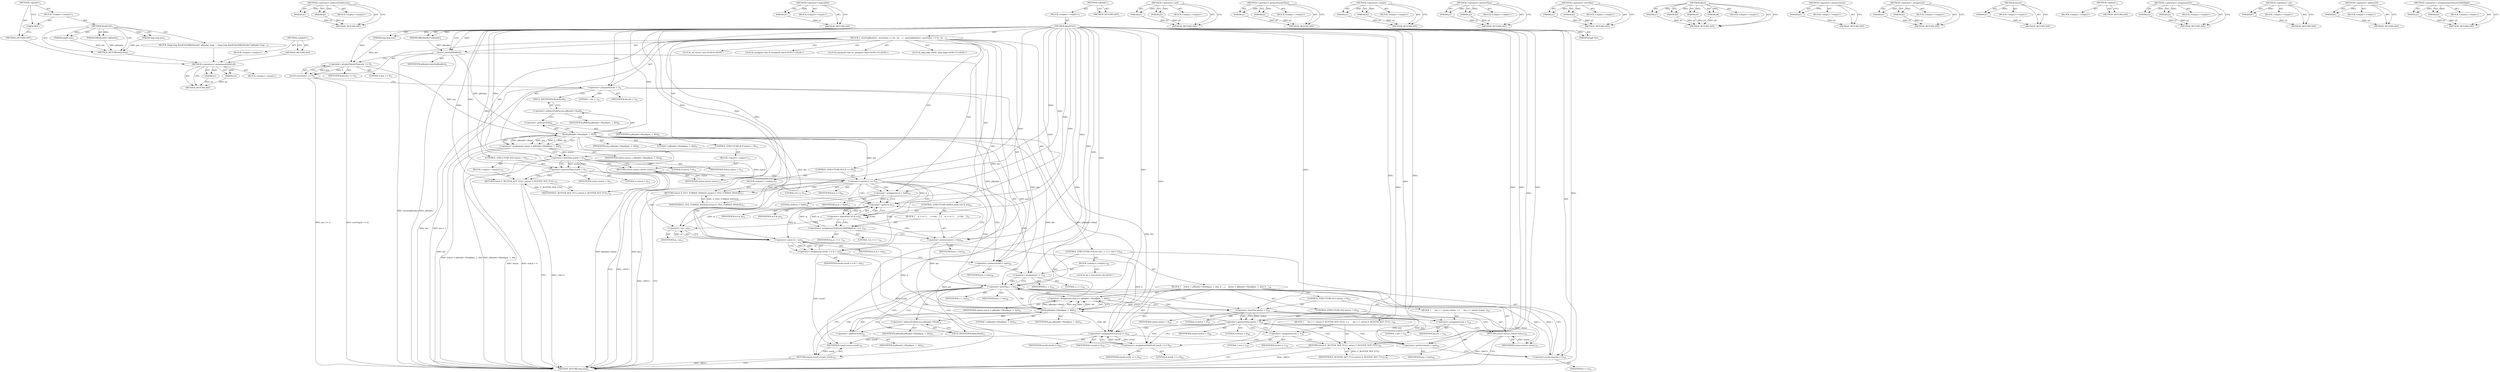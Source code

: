 digraph "&lt;global&gt;" {
vulnerable_223 [label=<(METHOD,&lt;operators&gt;.assignmentShiftLeft)>];
vulnerable_224 [label=<(PARAM,p1)>];
vulnerable_225 [label=<(PARAM,p2)>];
vulnerable_226 [label=<(BLOCK,&lt;empty&gt;,&lt;empty&gt;)>];
vulnerable_227 [label=<(METHOD_RETURN,ANY)>];
vulnerable_177 [label=<(METHOD,&lt;operator&gt;.indirectFieldAccess)>];
vulnerable_178 [label=<(PARAM,p1)>];
vulnerable_179 [label=<(PARAM,p2)>];
vulnerable_180 [label=<(BLOCK,&lt;empty&gt;,&lt;empty&gt;)>];
vulnerable_181 [label=<(METHOD_RETURN,ANY)>];
vulnerable_201 [label=<(METHOD,&lt;operator&gt;.logicalNot)>];
vulnerable_202 [label=<(PARAM,p1)>];
vulnerable_203 [label=<(BLOCK,&lt;empty&gt;,&lt;empty&gt;)>];
vulnerable_204 [label=<(METHOD_RETURN,ANY)>];
vulnerable_6 [label=<(METHOD,&lt;global&gt;)<SUB>1</SUB>>];
vulnerable_7 [label=<(BLOCK,&lt;empty&gt;,&lt;empty&gt;)<SUB>1</SUB>>];
vulnerable_8 [label=<(METHOD,ReadUInt)<SUB>1</SUB>>];
vulnerable_9 [label=<(PARAM,IMkvReader* pReader)<SUB>1</SUB>>];
vulnerable_10 [label=<(PARAM,long long pos)<SUB>1</SUB>>];
vulnerable_11 [label=<(PARAM,long&amp; len)<SUB>1</SUB>>];
vulnerable_12 [label=<(BLOCK,{
  assert(pReader);
  assert(pos &gt;= 0);
  int ...,{
  assert(pReader);
  assert(pos &gt;= 0);
  int ...)<SUB>1</SUB>>];
vulnerable_13 [label=<(assert,assert(pReader))<SUB>2</SUB>>];
vulnerable_14 [label=<(IDENTIFIER,pReader,assert(pReader))<SUB>2</SUB>>];
vulnerable_15 [label=<(assert,assert(pos &gt;= 0))<SUB>3</SUB>>];
vulnerable_16 [label=<(&lt;operator&gt;.greaterEqualsThan,pos &gt;= 0)<SUB>3</SUB>>];
vulnerable_17 [label=<(IDENTIFIER,pos,pos &gt;= 0)<SUB>3</SUB>>];
vulnerable_18 [label=<(LITERAL,0,pos &gt;= 0)<SUB>3</SUB>>];
vulnerable_19 [label="<(LOCAL,int status: int)<SUB>4</SUB>>"];
vulnerable_20 [label=<(&lt;operator&gt;.assignment,len = 1)<SUB>6</SUB>>];
vulnerable_21 [label=<(IDENTIFIER,len,len = 1)<SUB>6</SUB>>];
vulnerable_22 [label=<(LITERAL,1,len = 1)<SUB>6</SUB>>];
vulnerable_23 [label="<(LOCAL,unsigned char b: unsigned char)<SUB>7</SUB>>"];
vulnerable_24 [label=<(&lt;operator&gt;.assignment,status = pReader-&gt;Read(pos, 1, &amp;b))<SUB>8</SUB>>];
vulnerable_25 [label=<(IDENTIFIER,status,status = pReader-&gt;Read(pos, 1, &amp;b))<SUB>8</SUB>>];
vulnerable_26 [label=<(Read,pReader-&gt;Read(pos, 1, &amp;b))<SUB>8</SUB>>];
vulnerable_27 [label=<(&lt;operator&gt;.indirectFieldAccess,pReader-&gt;Read)<SUB>8</SUB>>];
vulnerable_28 [label=<(IDENTIFIER,pReader,pReader-&gt;Read(pos, 1, &amp;b))<SUB>8</SUB>>];
vulnerable_29 [label=<(FIELD_IDENTIFIER,Read,Read)<SUB>8</SUB>>];
vulnerable_30 [label=<(IDENTIFIER,pos,pReader-&gt;Read(pos, 1, &amp;b))<SUB>8</SUB>>];
vulnerable_31 [label=<(LITERAL,1,pReader-&gt;Read(pos, 1, &amp;b))<SUB>8</SUB>>];
vulnerable_32 [label=<(&lt;operator&gt;.addressOf,&amp;b)<SUB>8</SUB>>];
vulnerable_33 [label=<(IDENTIFIER,b,pReader-&gt;Read(pos, 1, &amp;b))<SUB>8</SUB>>];
vulnerable_34 [label=<(CONTROL_STRUCTURE,IF,if (status &lt; 0))<SUB>10</SUB>>];
vulnerable_35 [label=<(&lt;operator&gt;.lessThan,status &lt; 0)<SUB>10</SUB>>];
vulnerable_36 [label=<(IDENTIFIER,status,status &lt; 0)<SUB>10</SUB>>];
vulnerable_37 [label=<(LITERAL,0,status &lt; 0)<SUB>10</SUB>>];
vulnerable_38 [label=<(BLOCK,&lt;empty&gt;,&lt;empty&gt;)<SUB>11</SUB>>];
vulnerable_39 [label=<(RETURN,return status;,return status;)<SUB>11</SUB>>];
vulnerable_40 [label=<(IDENTIFIER,status,return status;)<SUB>11</SUB>>];
vulnerable_41 [label=<(CONTROL_STRUCTURE,IF,if (status &gt; 0))<SUB>13</SUB>>];
vulnerable_42 [label=<(&lt;operator&gt;.greaterThan,status &gt; 0)<SUB>13</SUB>>];
vulnerable_43 [label=<(IDENTIFIER,status,status &gt; 0)<SUB>13</SUB>>];
vulnerable_44 [label=<(LITERAL,0,status &gt; 0)<SUB>13</SUB>>];
vulnerable_45 [label=<(BLOCK,&lt;empty&gt;,&lt;empty&gt;)<SUB>14</SUB>>];
vulnerable_46 [label=<(RETURN,return E_BUFFER_NOT_FULL;,return E_BUFFER_NOT_FULL;)<SUB>14</SUB>>];
vulnerable_47 [label=<(IDENTIFIER,E_BUFFER_NOT_FULL,return E_BUFFER_NOT_FULL;)<SUB>14</SUB>>];
vulnerable_48 [label=<(CONTROL_STRUCTURE,IF,if (b == 0))<SUB>16</SUB>>];
vulnerable_49 [label=<(&lt;operator&gt;.equals,b == 0)<SUB>16</SUB>>];
vulnerable_50 [label=<(IDENTIFIER,b,b == 0)<SUB>16</SUB>>];
vulnerable_51 [label=<(LITERAL,0,b == 0)<SUB>16</SUB>>];
vulnerable_52 [label=<(BLOCK,&lt;empty&gt;,&lt;empty&gt;)<SUB>17</SUB>>];
vulnerable_53 [label=<(RETURN,return E_FILE_FORMAT_INVALID;,return E_FILE_FORMAT_INVALID;)<SUB>17</SUB>>];
vulnerable_54 [label=<(IDENTIFIER,E_FILE_FORMAT_INVALID,return E_FILE_FORMAT_INVALID;)<SUB>17</SUB>>];
vulnerable_55 [label="<(LOCAL,unsigned char m: unsigned char)<SUB>19</SUB>>"];
vulnerable_56 [label=<(&lt;operator&gt;.assignment,m = 0x80)<SUB>19</SUB>>];
vulnerable_57 [label=<(IDENTIFIER,m,m = 0x80)<SUB>19</SUB>>];
vulnerable_58 [label=<(LITERAL,0x80,m = 0x80)<SUB>19</SUB>>];
vulnerable_59 [label=<(CONTROL_STRUCTURE,WHILE,while (!(b &amp; m)))<SUB>21</SUB>>];
vulnerable_60 [label=<(&lt;operator&gt;.logicalNot,!(b &amp; m))<SUB>21</SUB>>];
vulnerable_61 [label=<(&lt;operator&gt;.and,b &amp; m)<SUB>21</SUB>>];
vulnerable_62 [label=<(IDENTIFIER,b,b &amp; m)<SUB>21</SUB>>];
vulnerable_63 [label=<(IDENTIFIER,m,b &amp; m)<SUB>21</SUB>>];
vulnerable_64 [label=<(BLOCK,{
    m &gt;&gt;= 1;

     ++len;
   },{
    m &gt;&gt;= 1;

     ++len;
   })<SUB>21</SUB>>];
vulnerable_65 [label=<(&lt;operators&gt;.assignmentArithmeticShiftRight,m &gt;&gt;= 1)<SUB>22</SUB>>];
vulnerable_66 [label=<(IDENTIFIER,m,m &gt;&gt;= 1)<SUB>22</SUB>>];
vulnerable_67 [label=<(LITERAL,1,m &gt;&gt;= 1)<SUB>22</SUB>>];
vulnerable_68 [label=<(&lt;operator&gt;.preIncrement,++len)<SUB>24</SUB>>];
vulnerable_69 [label=<(IDENTIFIER,len,++len)<SUB>24</SUB>>];
vulnerable_70 [label="<(LOCAL,long long result: long long)<SUB>27</SUB>>"];
vulnerable_71 [label=<(&lt;operator&gt;.assignment,result = b &amp; (~m))<SUB>27</SUB>>];
vulnerable_72 [label=<(IDENTIFIER,result,result = b &amp; (~m))<SUB>27</SUB>>];
vulnerable_73 [label=<(&lt;operator&gt;.and,b &amp; (~m))<SUB>27</SUB>>];
vulnerable_74 [label=<(IDENTIFIER,b,b &amp; (~m))<SUB>27</SUB>>];
vulnerable_75 [label=<(&lt;operator&gt;.not,~m)<SUB>27</SUB>>];
vulnerable_76 [label=<(IDENTIFIER,m,~m)<SUB>27</SUB>>];
vulnerable_77 [label=<(&lt;operator&gt;.preIncrement,++pos)<SUB>28</SUB>>];
vulnerable_78 [label=<(IDENTIFIER,pos,++pos)<SUB>28</SUB>>];
vulnerable_79 [label=<(CONTROL_STRUCTURE,FOR,for (int i = 1;i &lt; len;++i))<SUB>30</SUB>>];
vulnerable_80 [label=<(BLOCK,&lt;empty&gt;,&lt;empty&gt;)<SUB>30</SUB>>];
vulnerable_81 [label="<(LOCAL,int i: int)<SUB>30</SUB>>"];
vulnerable_82 [label=<(&lt;operator&gt;.assignment,i = 1)<SUB>30</SUB>>];
vulnerable_83 [label=<(IDENTIFIER,i,i = 1)<SUB>30</SUB>>];
vulnerable_84 [label=<(LITERAL,1,i = 1)<SUB>30</SUB>>];
vulnerable_85 [label=<(&lt;operator&gt;.lessThan,i &lt; len)<SUB>30</SUB>>];
vulnerable_86 [label=<(IDENTIFIER,i,i &lt; len)<SUB>30</SUB>>];
vulnerable_87 [label=<(IDENTIFIER,len,i &lt; len)<SUB>30</SUB>>];
vulnerable_88 [label=<(&lt;operator&gt;.preIncrement,++i)<SUB>30</SUB>>];
vulnerable_89 [label=<(IDENTIFIER,i,++i)<SUB>30</SUB>>];
vulnerable_90 [label=<(BLOCK,{
    status = pReader-&gt;Read(pos, 1, &amp;b);

 if ...,{
    status = pReader-&gt;Read(pos, 1, &amp;b);

 if ...)<SUB>30</SUB>>];
vulnerable_91 [label=<(&lt;operator&gt;.assignment,status = pReader-&gt;Read(pos, 1, &amp;b))<SUB>31</SUB>>];
vulnerable_92 [label=<(IDENTIFIER,status,status = pReader-&gt;Read(pos, 1, &amp;b))<SUB>31</SUB>>];
vulnerable_93 [label=<(Read,pReader-&gt;Read(pos, 1, &amp;b))<SUB>31</SUB>>];
vulnerable_94 [label=<(&lt;operator&gt;.indirectFieldAccess,pReader-&gt;Read)<SUB>31</SUB>>];
vulnerable_95 [label=<(IDENTIFIER,pReader,pReader-&gt;Read(pos, 1, &amp;b))<SUB>31</SUB>>];
vulnerable_96 [label=<(FIELD_IDENTIFIER,Read,Read)<SUB>31</SUB>>];
vulnerable_97 [label=<(IDENTIFIER,pos,pReader-&gt;Read(pos, 1, &amp;b))<SUB>31</SUB>>];
vulnerable_98 [label=<(LITERAL,1,pReader-&gt;Read(pos, 1, &amp;b))<SUB>31</SUB>>];
vulnerable_99 [label=<(&lt;operator&gt;.addressOf,&amp;b)<SUB>31</SUB>>];
vulnerable_100 [label=<(IDENTIFIER,b,pReader-&gt;Read(pos, 1, &amp;b))<SUB>31</SUB>>];
vulnerable_101 [label=<(CONTROL_STRUCTURE,IF,if (status &lt; 0))<SUB>33</SUB>>];
vulnerable_102 [label=<(&lt;operator&gt;.lessThan,status &lt; 0)<SUB>33</SUB>>];
vulnerable_103 [label=<(IDENTIFIER,status,status &lt; 0)<SUB>33</SUB>>];
vulnerable_104 [label=<(LITERAL,0,status &lt; 0)<SUB>33</SUB>>];
vulnerable_105 [label=<(BLOCK,{
      len = 1;
 return status;
 },{
      len = 1;
 return status;
 })<SUB>33</SUB>>];
vulnerable_106 [label=<(&lt;operator&gt;.assignment,len = 1)<SUB>34</SUB>>];
vulnerable_107 [label=<(IDENTIFIER,len,len = 1)<SUB>34</SUB>>];
vulnerable_108 [label=<(LITERAL,1,len = 1)<SUB>34</SUB>>];
vulnerable_109 [label=<(RETURN,return status;,return status;)<SUB>35</SUB>>];
vulnerable_110 [label=<(IDENTIFIER,status,return status;)<SUB>35</SUB>>];
vulnerable_111 [label=<(CONTROL_STRUCTURE,IF,if (status &gt; 0))<SUB>38</SUB>>];
vulnerable_112 [label=<(&lt;operator&gt;.greaterThan,status &gt; 0)<SUB>38</SUB>>];
vulnerable_113 [label=<(IDENTIFIER,status,status &gt; 0)<SUB>38</SUB>>];
vulnerable_114 [label=<(LITERAL,0,status &gt; 0)<SUB>38</SUB>>];
vulnerable_115 [label=<(BLOCK,{
      len = 1;
 return E_BUFFER_NOT_FULL;
 },{
      len = 1;
 return E_BUFFER_NOT_FULL;
 })<SUB>38</SUB>>];
vulnerable_116 [label=<(&lt;operator&gt;.assignment,len = 1)<SUB>39</SUB>>];
vulnerable_117 [label=<(IDENTIFIER,len,len = 1)<SUB>39</SUB>>];
vulnerable_118 [label=<(LITERAL,1,len = 1)<SUB>39</SUB>>];
vulnerable_119 [label=<(RETURN,return E_BUFFER_NOT_FULL;,return E_BUFFER_NOT_FULL;)<SUB>40</SUB>>];
vulnerable_120 [label=<(IDENTIFIER,E_BUFFER_NOT_FULL,return E_BUFFER_NOT_FULL;)<SUB>40</SUB>>];
vulnerable_121 [label=<(&lt;operators&gt;.assignmentShiftLeft,result &lt;&lt;= 8)<SUB>43</SUB>>];
vulnerable_122 [label=<(IDENTIFIER,result,result &lt;&lt;= 8)<SUB>43</SUB>>];
vulnerable_123 [label=<(LITERAL,8,result &lt;&lt;= 8)<SUB>43</SUB>>];
vulnerable_124 [label=<(&lt;operators&gt;.assignmentOr,result |= b)<SUB>44</SUB>>];
vulnerable_125 [label=<(IDENTIFIER,result,result |= b)<SUB>44</SUB>>];
vulnerable_126 [label=<(IDENTIFIER,b,result |= b)<SUB>44</SUB>>];
vulnerable_127 [label=<(&lt;operator&gt;.preIncrement,++pos)<SUB>46</SUB>>];
vulnerable_128 [label=<(IDENTIFIER,pos,++pos)<SUB>46</SUB>>];
vulnerable_129 [label=<(RETURN,return result;,return result;)<SUB>50</SUB>>];
vulnerable_130 [label=<(IDENTIFIER,result,return result;)<SUB>50</SUB>>];
vulnerable_131 [label=<(METHOD_RETURN,long long)<SUB>1</SUB>>];
vulnerable_133 [label=<(METHOD_RETURN,ANY)<SUB>1</SUB>>];
vulnerable_205 [label=<(METHOD,&lt;operator&gt;.and)>];
vulnerable_206 [label=<(PARAM,p1)>];
vulnerable_207 [label=<(PARAM,p2)>];
vulnerable_208 [label=<(BLOCK,&lt;empty&gt;,&lt;empty&gt;)>];
vulnerable_209 [label=<(METHOD_RETURN,ANY)>];
vulnerable_160 [label=<(METHOD,&lt;operator&gt;.greaterEqualsThan)>];
vulnerable_161 [label=<(PARAM,p1)>];
vulnerable_162 [label=<(PARAM,p2)>];
vulnerable_163 [label=<(BLOCK,&lt;empty&gt;,&lt;empty&gt;)>];
vulnerable_164 [label=<(METHOD_RETURN,ANY)>];
vulnerable_196 [label=<(METHOD,&lt;operator&gt;.equals)>];
vulnerable_197 [label=<(PARAM,p1)>];
vulnerable_198 [label=<(PARAM,p2)>];
vulnerable_199 [label=<(BLOCK,&lt;empty&gt;,&lt;empty&gt;)>];
vulnerable_200 [label=<(METHOD_RETURN,ANY)>];
vulnerable_191 [label=<(METHOD,&lt;operator&gt;.greaterThan)>];
vulnerable_192 [label=<(PARAM,p1)>];
vulnerable_193 [label=<(PARAM,p2)>];
vulnerable_194 [label=<(BLOCK,&lt;empty&gt;,&lt;empty&gt;)>];
vulnerable_195 [label=<(METHOD_RETURN,ANY)>];
vulnerable_186 [label=<(METHOD,&lt;operator&gt;.lessThan)>];
vulnerable_187 [label=<(PARAM,p1)>];
vulnerable_188 [label=<(PARAM,p2)>];
vulnerable_189 [label=<(BLOCK,&lt;empty&gt;,&lt;empty&gt;)>];
vulnerable_190 [label=<(METHOD_RETURN,ANY)>];
vulnerable_170 [label=<(METHOD,Read)>];
vulnerable_171 [label=<(PARAM,p1)>];
vulnerable_172 [label=<(PARAM,p2)>];
vulnerable_173 [label=<(PARAM,p3)>];
vulnerable_174 [label=<(PARAM,p4)>];
vulnerable_175 [label=<(BLOCK,&lt;empty&gt;,&lt;empty&gt;)>];
vulnerable_176 [label=<(METHOD_RETURN,ANY)>];
vulnerable_215 [label=<(METHOD,&lt;operator&gt;.preIncrement)>];
vulnerable_216 [label=<(PARAM,p1)>];
vulnerable_217 [label=<(BLOCK,&lt;empty&gt;,&lt;empty&gt;)>];
vulnerable_218 [label=<(METHOD_RETURN,ANY)>];
vulnerable_165 [label=<(METHOD,&lt;operator&gt;.assignment)>];
vulnerable_166 [label=<(PARAM,p1)>];
vulnerable_167 [label=<(PARAM,p2)>];
vulnerable_168 [label=<(BLOCK,&lt;empty&gt;,&lt;empty&gt;)>];
vulnerable_169 [label=<(METHOD_RETURN,ANY)>];
vulnerable_156 [label=<(METHOD,assert)>];
vulnerable_157 [label=<(PARAM,p1)>];
vulnerable_158 [label=<(BLOCK,&lt;empty&gt;,&lt;empty&gt;)>];
vulnerable_159 [label=<(METHOD_RETURN,ANY)>];
vulnerable_150 [label=<(METHOD,&lt;global&gt;)<SUB>1</SUB>>];
vulnerable_151 [label=<(BLOCK,&lt;empty&gt;,&lt;empty&gt;)>];
vulnerable_152 [label=<(METHOD_RETURN,ANY)>];
vulnerable_228 [label=<(METHOD,&lt;operators&gt;.assignmentOr)>];
vulnerable_229 [label=<(PARAM,p1)>];
vulnerable_230 [label=<(PARAM,p2)>];
vulnerable_231 [label=<(BLOCK,&lt;empty&gt;,&lt;empty&gt;)>];
vulnerable_232 [label=<(METHOD_RETURN,ANY)>];
vulnerable_219 [label=<(METHOD,&lt;operator&gt;.not)>];
vulnerable_220 [label=<(PARAM,p1)>];
vulnerable_221 [label=<(BLOCK,&lt;empty&gt;,&lt;empty&gt;)>];
vulnerable_222 [label=<(METHOD_RETURN,ANY)>];
vulnerable_182 [label=<(METHOD,&lt;operator&gt;.addressOf)>];
vulnerable_183 [label=<(PARAM,p1)>];
vulnerable_184 [label=<(BLOCK,&lt;empty&gt;,&lt;empty&gt;)>];
vulnerable_185 [label=<(METHOD_RETURN,ANY)>];
vulnerable_210 [label=<(METHOD,&lt;operators&gt;.assignmentArithmeticShiftRight)>];
vulnerable_211 [label=<(PARAM,p1)>];
vulnerable_212 [label=<(PARAM,p2)>];
vulnerable_213 [label=<(BLOCK,&lt;empty&gt;,&lt;empty&gt;)>];
vulnerable_214 [label=<(METHOD_RETURN,ANY)>];
fixed_6 [label=<(METHOD,&lt;global&gt;)<SUB>1</SUB>>];
fixed_7 [label=<(BLOCK,&lt;empty&gt;,&lt;empty&gt;)<SUB>1</SUB>>];
fixed_8 [label=<(METHOD,ReadUInt)<SUB>1</SUB>>];
fixed_9 [label=<(PARAM,IMkvReader* pReader)<SUB>1</SUB>>];
fixed_10 [label=<(PARAM,long long pos)<SUB>1</SUB>>];
fixed_11 [label=<(PARAM,long&amp; len)<SUB>1</SUB>>];
fixed_12 [label=<(BLOCK,{
long long ReadUInt(IMkvReader* pReader, long ...,{
long long ReadUInt(IMkvReader* pReader, long ...)<SUB>1</SUB>>];
fixed_13 [label=<(METHOD_RETURN,long long)<SUB>1</SUB>>];
fixed_15 [label=<(UNKNOWN,,)>];
fixed_16 [label=<(METHOD_RETURN,ANY)<SUB>1</SUB>>];
fixed_29 [label=<(METHOD,&lt;global&gt;)<SUB>1</SUB>>];
fixed_30 [label=<(BLOCK,&lt;empty&gt;,&lt;empty&gt;)>];
fixed_31 [label=<(METHOD_RETURN,ANY)>];
vulnerable_223 -> vulnerable_224  [key=0, label="AST: "];
vulnerable_223 -> vulnerable_224  [key=1, label="DDG: "];
vulnerable_223 -> vulnerable_226  [key=0, label="AST: "];
vulnerable_223 -> vulnerable_225  [key=0, label="AST: "];
vulnerable_223 -> vulnerable_225  [key=1, label="DDG: "];
vulnerable_223 -> vulnerable_227  [key=0, label="AST: "];
vulnerable_223 -> vulnerable_227  [key=1, label="CFG: "];
vulnerable_224 -> vulnerable_227  [key=0, label="DDG: p1"];
vulnerable_225 -> vulnerable_227  [key=0, label="DDG: p2"];
vulnerable_177 -> vulnerable_178  [key=0, label="AST: "];
vulnerable_177 -> vulnerable_178  [key=1, label="DDG: "];
vulnerable_177 -> vulnerable_180  [key=0, label="AST: "];
vulnerable_177 -> vulnerable_179  [key=0, label="AST: "];
vulnerable_177 -> vulnerable_179  [key=1, label="DDG: "];
vulnerable_177 -> vulnerable_181  [key=0, label="AST: "];
vulnerable_177 -> vulnerable_181  [key=1, label="CFG: "];
vulnerable_178 -> vulnerable_181  [key=0, label="DDG: p1"];
vulnerable_179 -> vulnerable_181  [key=0, label="DDG: p2"];
vulnerable_201 -> vulnerable_202  [key=0, label="AST: "];
vulnerable_201 -> vulnerable_202  [key=1, label="DDG: "];
vulnerable_201 -> vulnerable_203  [key=0, label="AST: "];
vulnerable_201 -> vulnerable_204  [key=0, label="AST: "];
vulnerable_201 -> vulnerable_204  [key=1, label="CFG: "];
vulnerable_202 -> vulnerable_204  [key=0, label="DDG: p1"];
vulnerable_6 -> vulnerable_7  [key=0, label="AST: "];
vulnerable_6 -> vulnerable_133  [key=0, label="AST: "];
vulnerable_6 -> vulnerable_133  [key=1, label="CFG: "];
vulnerable_7 -> vulnerable_8  [key=0, label="AST: "];
vulnerable_8 -> vulnerable_9  [key=0, label="AST: "];
vulnerable_8 -> vulnerable_9  [key=1, label="DDG: "];
vulnerable_8 -> vulnerable_10  [key=0, label="AST: "];
vulnerable_8 -> vulnerable_10  [key=1, label="DDG: "];
vulnerable_8 -> vulnerable_11  [key=0, label="AST: "];
vulnerable_8 -> vulnerable_11  [key=1, label="DDG: "];
vulnerable_8 -> vulnerable_12  [key=0, label="AST: "];
vulnerable_8 -> vulnerable_131  [key=0, label="AST: "];
vulnerable_8 -> vulnerable_13  [key=0, label="CFG: "];
vulnerable_8 -> vulnerable_13  [key=1, label="DDG: "];
vulnerable_8 -> vulnerable_20  [key=0, label="DDG: "];
vulnerable_8 -> vulnerable_56  [key=0, label="DDG: "];
vulnerable_8 -> vulnerable_77  [key=0, label="DDG: "];
vulnerable_8 -> vulnerable_130  [key=0, label="DDG: "];
vulnerable_8 -> vulnerable_16  [key=0, label="DDG: "];
vulnerable_8 -> vulnerable_26  [key=0, label="DDG: "];
vulnerable_8 -> vulnerable_35  [key=0, label="DDG: "];
vulnerable_8 -> vulnerable_42  [key=0, label="DDG: "];
vulnerable_8 -> vulnerable_46  [key=0, label="DDG: "];
vulnerable_8 -> vulnerable_49  [key=0, label="DDG: "];
vulnerable_8 -> vulnerable_53  [key=0, label="DDG: "];
vulnerable_8 -> vulnerable_65  [key=0, label="DDG: "];
vulnerable_8 -> vulnerable_73  [key=0, label="DDG: "];
vulnerable_8 -> vulnerable_82  [key=0, label="DDG: "];
vulnerable_8 -> vulnerable_85  [key=0, label="DDG: "];
vulnerable_8 -> vulnerable_88  [key=0, label="DDG: "];
vulnerable_8 -> vulnerable_121  [key=0, label="DDG: "];
vulnerable_8 -> vulnerable_124  [key=0, label="DDG: "];
vulnerable_8 -> vulnerable_40  [key=0, label="DDG: "];
vulnerable_8 -> vulnerable_47  [key=0, label="DDG: "];
vulnerable_8 -> vulnerable_54  [key=0, label="DDG: "];
vulnerable_8 -> vulnerable_61  [key=0, label="DDG: "];
vulnerable_8 -> vulnerable_68  [key=0, label="DDG: "];
vulnerable_8 -> vulnerable_75  [key=0, label="DDG: "];
vulnerable_8 -> vulnerable_127  [key=0, label="DDG: "];
vulnerable_8 -> vulnerable_93  [key=0, label="DDG: "];
vulnerable_8 -> vulnerable_102  [key=0, label="DDG: "];
vulnerable_8 -> vulnerable_106  [key=0, label="DDG: "];
vulnerable_8 -> vulnerable_112  [key=0, label="DDG: "];
vulnerable_8 -> vulnerable_116  [key=0, label="DDG: "];
vulnerable_8 -> vulnerable_119  [key=0, label="DDG: "];
vulnerable_8 -> vulnerable_110  [key=0, label="DDG: "];
vulnerable_8 -> vulnerable_120  [key=0, label="DDG: "];
vulnerable_9 -> vulnerable_13  [key=0, label="DDG: pReader"];
vulnerable_10 -> vulnerable_16  [key=0, label="DDG: pos"];
vulnerable_12 -> vulnerable_13  [key=0, label="AST: "];
vulnerable_12 -> vulnerable_15  [key=0, label="AST: "];
vulnerable_12 -> vulnerable_19  [key=0, label="AST: "];
vulnerable_12 -> vulnerable_20  [key=0, label="AST: "];
vulnerable_12 -> vulnerable_23  [key=0, label="AST: "];
vulnerable_12 -> vulnerable_24  [key=0, label="AST: "];
vulnerable_12 -> vulnerable_34  [key=0, label="AST: "];
vulnerable_12 -> vulnerable_41  [key=0, label="AST: "];
vulnerable_12 -> vulnerable_48  [key=0, label="AST: "];
vulnerable_12 -> vulnerable_55  [key=0, label="AST: "];
vulnerable_12 -> vulnerable_56  [key=0, label="AST: "];
vulnerable_12 -> vulnerable_59  [key=0, label="AST: "];
vulnerable_12 -> vulnerable_70  [key=0, label="AST: "];
vulnerable_12 -> vulnerable_71  [key=0, label="AST: "];
vulnerable_12 -> vulnerable_77  [key=0, label="AST: "];
vulnerable_12 -> vulnerable_79  [key=0, label="AST: "];
vulnerable_12 -> vulnerable_129  [key=0, label="AST: "];
vulnerable_13 -> vulnerable_14  [key=0, label="AST: "];
vulnerable_13 -> vulnerable_16  [key=0, label="CFG: "];
vulnerable_13 -> vulnerable_131  [key=0, label="DDG: pReader"];
vulnerable_13 -> vulnerable_131  [key=1, label="DDG: assert(pReader)"];
vulnerable_13 -> vulnerable_26  [key=0, label="DDG: pReader"];
vulnerable_13 -> vulnerable_93  [key=0, label="DDG: pReader"];
vulnerable_15 -> vulnerable_16  [key=0, label="AST: "];
vulnerable_15 -> vulnerable_20  [key=0, label="CFG: "];
vulnerable_15 -> vulnerable_131  [key=0, label="DDG: pos &gt;= 0"];
vulnerable_15 -> vulnerable_131  [key=1, label="DDG: assert(pos &gt;= 0)"];
vulnerable_16 -> vulnerable_17  [key=0, label="AST: "];
vulnerable_16 -> vulnerable_18  [key=0, label="AST: "];
vulnerable_16 -> vulnerable_15  [key=0, label="CFG: "];
vulnerable_16 -> vulnerable_15  [key=1, label="DDG: pos"];
vulnerable_16 -> vulnerable_15  [key=2, label="DDG: 0"];
vulnerable_16 -> vulnerable_26  [key=0, label="DDG: pos"];
vulnerable_20 -> vulnerable_21  [key=0, label="AST: "];
vulnerable_20 -> vulnerable_22  [key=0, label="AST: "];
vulnerable_20 -> vulnerable_29  [key=0, label="CFG: "];
vulnerable_20 -> vulnerable_131  [key=0, label="DDG: len"];
vulnerable_20 -> vulnerable_131  [key=1, label="DDG: len = 1"];
vulnerable_20 -> vulnerable_85  [key=0, label="DDG: len"];
vulnerable_20 -> vulnerable_68  [key=0, label="DDG: len"];
vulnerable_24 -> vulnerable_25  [key=0, label="AST: "];
vulnerable_24 -> vulnerable_26  [key=0, label="AST: "];
vulnerable_24 -> vulnerable_35  [key=0, label="CFG: "];
vulnerable_24 -> vulnerable_35  [key=1, label="DDG: status"];
vulnerable_24 -> vulnerable_131  [key=0, label="DDG: pReader-&gt;Read(pos, 1, &amp;b)"];
vulnerable_24 -> vulnerable_131  [key=1, label="DDG: status = pReader-&gt;Read(pos, 1, &amp;b)"];
vulnerable_26 -> vulnerable_27  [key=0, label="AST: "];
vulnerable_26 -> vulnerable_30  [key=0, label="AST: "];
vulnerable_26 -> vulnerable_31  [key=0, label="AST: "];
vulnerable_26 -> vulnerable_32  [key=0, label="AST: "];
vulnerable_26 -> vulnerable_24  [key=0, label="CFG: "];
vulnerable_26 -> vulnerable_24  [key=1, label="DDG: pReader-&gt;Read"];
vulnerable_26 -> vulnerable_24  [key=2, label="DDG: pos"];
vulnerable_26 -> vulnerable_24  [key=3, label="DDG: 1"];
vulnerable_26 -> vulnerable_24  [key=4, label="DDG: &amp;b"];
vulnerable_26 -> vulnerable_131  [key=0, label="DDG: pReader-&gt;Read"];
vulnerable_26 -> vulnerable_131  [key=1, label="DDG: pos"];
vulnerable_26 -> vulnerable_131  [key=2, label="DDG: &amp;b"];
vulnerable_26 -> vulnerable_77  [key=0, label="DDG: pos"];
vulnerable_26 -> vulnerable_49  [key=0, label="DDG: &amp;b"];
vulnerable_26 -> vulnerable_73  [key=0, label="DDG: &amp;b"];
vulnerable_26 -> vulnerable_124  [key=0, label="DDG: &amp;b"];
vulnerable_26 -> vulnerable_61  [key=0, label="DDG: &amp;b"];
vulnerable_26 -> vulnerable_93  [key=0, label="DDG: pReader-&gt;Read"];
vulnerable_26 -> vulnerable_93  [key=1, label="DDG: &amp;b"];
vulnerable_27 -> vulnerable_28  [key=0, label="AST: "];
vulnerable_27 -> vulnerable_29  [key=0, label="AST: "];
vulnerable_27 -> vulnerable_32  [key=0, label="CFG: "];
vulnerable_29 -> vulnerable_27  [key=0, label="CFG: "];
vulnerable_32 -> vulnerable_33  [key=0, label="AST: "];
vulnerable_32 -> vulnerable_26  [key=0, label="CFG: "];
vulnerable_34 -> vulnerable_35  [key=0, label="AST: "];
vulnerable_34 -> vulnerable_38  [key=0, label="AST: "];
vulnerable_35 -> vulnerable_36  [key=0, label="AST: "];
vulnerable_35 -> vulnerable_37  [key=0, label="AST: "];
vulnerable_35 -> vulnerable_39  [key=0, label="CFG: "];
vulnerable_35 -> vulnerable_39  [key=1, label="CDG: "];
vulnerable_35 -> vulnerable_42  [key=0, label="CFG: "];
vulnerable_35 -> vulnerable_42  [key=1, label="DDG: status"];
vulnerable_35 -> vulnerable_42  [key=2, label="CDG: "];
vulnerable_35 -> vulnerable_131  [key=0, label="DDG: status"];
vulnerable_35 -> vulnerable_131  [key=1, label="DDG: status &lt; 0"];
vulnerable_35 -> vulnerable_40  [key=0, label="DDG: status"];
vulnerable_38 -> vulnerable_39  [key=0, label="AST: "];
vulnerable_39 -> vulnerable_40  [key=0, label="AST: "];
vulnerable_39 -> vulnerable_131  [key=0, label="CFG: "];
vulnerable_39 -> vulnerable_131  [key=1, label="DDG: &lt;RET&gt;"];
vulnerable_40 -> vulnerable_39  [key=0, label="DDG: status"];
vulnerable_41 -> vulnerable_42  [key=0, label="AST: "];
vulnerable_41 -> vulnerable_45  [key=0, label="AST: "];
vulnerable_42 -> vulnerable_43  [key=0, label="AST: "];
vulnerable_42 -> vulnerable_44  [key=0, label="AST: "];
vulnerable_42 -> vulnerable_46  [key=0, label="CFG: "];
vulnerable_42 -> vulnerable_46  [key=1, label="CDG: "];
vulnerable_42 -> vulnerable_49  [key=0, label="CFG: "];
vulnerable_42 -> vulnerable_49  [key=1, label="CDG: "];
vulnerable_45 -> vulnerable_46  [key=0, label="AST: "];
vulnerable_46 -> vulnerable_47  [key=0, label="AST: "];
vulnerable_46 -> vulnerable_131  [key=0, label="CFG: "];
vulnerable_46 -> vulnerable_131  [key=1, label="DDG: &lt;RET&gt;"];
vulnerable_47 -> vulnerable_46  [key=0, label="DDG: E_BUFFER_NOT_FULL"];
vulnerable_48 -> vulnerable_49  [key=0, label="AST: "];
vulnerable_48 -> vulnerable_52  [key=0, label="AST: "];
vulnerable_49 -> vulnerable_50  [key=0, label="AST: "];
vulnerable_49 -> vulnerable_51  [key=0, label="AST: "];
vulnerable_49 -> vulnerable_53  [key=0, label="CFG: "];
vulnerable_49 -> vulnerable_53  [key=1, label="CDG: "];
vulnerable_49 -> vulnerable_56  [key=0, label="CFG: "];
vulnerable_49 -> vulnerable_56  [key=1, label="CDG: "];
vulnerable_49 -> vulnerable_61  [key=0, label="DDG: b"];
vulnerable_49 -> vulnerable_61  [key=1, label="CDG: "];
vulnerable_49 -> vulnerable_60  [key=0, label="CDG: "];
vulnerable_49 -> vulnerable_73  [key=0, label="CDG: "];
vulnerable_49 -> vulnerable_77  [key=0, label="CDG: "];
vulnerable_49 -> vulnerable_75  [key=0, label="CDG: "];
vulnerable_49 -> vulnerable_85  [key=0, label="CDG: "];
vulnerable_49 -> vulnerable_82  [key=0, label="CDG: "];
vulnerable_49 -> vulnerable_71  [key=0, label="CDG: "];
vulnerable_52 -> vulnerable_53  [key=0, label="AST: "];
vulnerable_53 -> vulnerable_54  [key=0, label="AST: "];
vulnerable_53 -> vulnerable_131  [key=0, label="CFG: "];
vulnerable_53 -> vulnerable_131  [key=1, label="DDG: &lt;RET&gt;"];
vulnerable_54 -> vulnerable_53  [key=0, label="DDG: E_FILE_FORMAT_INVALID"];
vulnerable_56 -> vulnerable_57  [key=0, label="AST: "];
vulnerable_56 -> vulnerable_58  [key=0, label="AST: "];
vulnerable_56 -> vulnerable_61  [key=0, label="CFG: "];
vulnerable_56 -> vulnerable_61  [key=1, label="DDG: m"];
vulnerable_59 -> vulnerable_60  [key=0, label="AST: "];
vulnerable_59 -> vulnerable_64  [key=0, label="AST: "];
vulnerable_60 -> vulnerable_61  [key=0, label="AST: "];
vulnerable_60 -> vulnerable_61  [key=1, label="CDG: "];
vulnerable_60 -> vulnerable_65  [key=0, label="CFG: "];
vulnerable_60 -> vulnerable_65  [key=1, label="CDG: "];
vulnerable_60 -> vulnerable_75  [key=0, label="CFG: "];
vulnerable_60 -> vulnerable_68  [key=0, label="CDG: "];
vulnerable_60 -> vulnerable_60  [key=0, label="CDG: "];
vulnerable_61 -> vulnerable_62  [key=0, label="AST: "];
vulnerable_61 -> vulnerable_63  [key=0, label="AST: "];
vulnerable_61 -> vulnerable_60  [key=0, label="CFG: "];
vulnerable_61 -> vulnerable_60  [key=1, label="DDG: b"];
vulnerable_61 -> vulnerable_60  [key=2, label="DDG: m"];
vulnerable_61 -> vulnerable_73  [key=0, label="DDG: b"];
vulnerable_61 -> vulnerable_65  [key=0, label="DDG: m"];
vulnerable_61 -> vulnerable_75  [key=0, label="DDG: m"];
vulnerable_64 -> vulnerable_65  [key=0, label="AST: "];
vulnerable_64 -> vulnerable_68  [key=0, label="AST: "];
vulnerable_65 -> vulnerable_66  [key=0, label="AST: "];
vulnerable_65 -> vulnerable_67  [key=0, label="AST: "];
vulnerable_65 -> vulnerable_68  [key=0, label="CFG: "];
vulnerable_65 -> vulnerable_61  [key=0, label="DDG: m"];
vulnerable_68 -> vulnerable_69  [key=0, label="AST: "];
vulnerable_68 -> vulnerable_61  [key=0, label="CFG: "];
vulnerable_68 -> vulnerable_85  [key=0, label="DDG: len"];
vulnerable_71 -> vulnerable_72  [key=0, label="AST: "];
vulnerable_71 -> vulnerable_73  [key=0, label="AST: "];
vulnerable_71 -> vulnerable_77  [key=0, label="CFG: "];
vulnerable_71 -> vulnerable_130  [key=0, label="DDG: result"];
vulnerable_71 -> vulnerable_121  [key=0, label="DDG: result"];
vulnerable_73 -> vulnerable_74  [key=0, label="AST: "];
vulnerable_73 -> vulnerable_75  [key=0, label="AST: "];
vulnerable_73 -> vulnerable_71  [key=0, label="CFG: "];
vulnerable_73 -> vulnerable_71  [key=1, label="DDG: b"];
vulnerable_73 -> vulnerable_71  [key=2, label="DDG: ~m"];
vulnerable_73 -> vulnerable_124  [key=0, label="DDG: b"];
vulnerable_73 -> vulnerable_93  [key=0, label="DDG: b"];
vulnerable_75 -> vulnerable_76  [key=0, label="AST: "];
vulnerable_75 -> vulnerable_73  [key=0, label="CFG: "];
vulnerable_75 -> vulnerable_73  [key=1, label="DDG: m"];
vulnerable_77 -> vulnerable_78  [key=0, label="AST: "];
vulnerable_77 -> vulnerable_82  [key=0, label="CFG: "];
vulnerable_77 -> vulnerable_93  [key=0, label="DDG: pos"];
vulnerable_79 -> vulnerable_80  [key=0, label="AST: "];
vulnerable_79 -> vulnerable_85  [key=0, label="AST: "];
vulnerable_79 -> vulnerable_88  [key=0, label="AST: "];
vulnerable_79 -> vulnerable_90  [key=0, label="AST: "];
vulnerable_80 -> vulnerable_81  [key=0, label="AST: "];
vulnerable_80 -> vulnerable_82  [key=0, label="AST: "];
vulnerable_82 -> vulnerable_83  [key=0, label="AST: "];
vulnerable_82 -> vulnerable_84  [key=0, label="AST: "];
vulnerable_82 -> vulnerable_85  [key=0, label="CFG: "];
vulnerable_82 -> vulnerable_85  [key=1, label="DDG: i"];
vulnerable_85 -> vulnerable_86  [key=0, label="AST: "];
vulnerable_85 -> vulnerable_87  [key=0, label="AST: "];
vulnerable_85 -> vulnerable_96  [key=0, label="CFG: "];
vulnerable_85 -> vulnerable_96  [key=1, label="CDG: "];
vulnerable_85 -> vulnerable_129  [key=0, label="CFG: "];
vulnerable_85 -> vulnerable_129  [key=1, label="CDG: "];
vulnerable_85 -> vulnerable_88  [key=0, label="DDG: i"];
vulnerable_85 -> vulnerable_94  [key=0, label="CDG: "];
vulnerable_85 -> vulnerable_99  [key=0, label="CDG: "];
vulnerable_85 -> vulnerable_102  [key=0, label="CDG: "];
vulnerable_85 -> vulnerable_91  [key=0, label="CDG: "];
vulnerable_85 -> vulnerable_93  [key=0, label="CDG: "];
vulnerable_88 -> vulnerable_89  [key=0, label="AST: "];
vulnerable_88 -> vulnerable_85  [key=0, label="CFG: "];
vulnerable_88 -> vulnerable_85  [key=1, label="DDG: i"];
vulnerable_90 -> vulnerable_91  [key=0, label="AST: "];
vulnerable_90 -> vulnerable_101  [key=0, label="AST: "];
vulnerable_90 -> vulnerable_111  [key=0, label="AST: "];
vulnerable_90 -> vulnerable_121  [key=0, label="AST: "];
vulnerable_90 -> vulnerable_124  [key=0, label="AST: "];
vulnerable_90 -> vulnerable_127  [key=0, label="AST: "];
vulnerable_91 -> vulnerable_92  [key=0, label="AST: "];
vulnerable_91 -> vulnerable_93  [key=0, label="AST: "];
vulnerable_91 -> vulnerable_102  [key=0, label="CFG: "];
vulnerable_91 -> vulnerable_102  [key=1, label="DDG: status"];
vulnerable_93 -> vulnerable_94  [key=0, label="AST: "];
vulnerable_93 -> vulnerable_97  [key=0, label="AST: "];
vulnerable_93 -> vulnerable_98  [key=0, label="AST: "];
vulnerable_93 -> vulnerable_99  [key=0, label="AST: "];
vulnerable_93 -> vulnerable_91  [key=0, label="CFG: "];
vulnerable_93 -> vulnerable_91  [key=1, label="DDG: pReader-&gt;Read"];
vulnerable_93 -> vulnerable_91  [key=2, label="DDG: pos"];
vulnerable_93 -> vulnerable_91  [key=3, label="DDG: 1"];
vulnerable_93 -> vulnerable_91  [key=4, label="DDG: &amp;b"];
vulnerable_93 -> vulnerable_124  [key=0, label="DDG: &amp;b"];
vulnerable_93 -> vulnerable_127  [key=0, label="DDG: pos"];
vulnerable_94 -> vulnerable_95  [key=0, label="AST: "];
vulnerable_94 -> vulnerable_96  [key=0, label="AST: "];
vulnerable_94 -> vulnerable_99  [key=0, label="CFG: "];
vulnerable_96 -> vulnerable_94  [key=0, label="CFG: "];
vulnerable_99 -> vulnerable_100  [key=0, label="AST: "];
vulnerable_99 -> vulnerable_93  [key=0, label="CFG: "];
vulnerable_101 -> vulnerable_102  [key=0, label="AST: "];
vulnerable_101 -> vulnerable_105  [key=0, label="AST: "];
vulnerable_102 -> vulnerable_103  [key=0, label="AST: "];
vulnerable_102 -> vulnerable_104  [key=0, label="AST: "];
vulnerable_102 -> vulnerable_106  [key=0, label="CFG: "];
vulnerable_102 -> vulnerable_106  [key=1, label="CDG: "];
vulnerable_102 -> vulnerable_112  [key=0, label="CFG: "];
vulnerable_102 -> vulnerable_112  [key=1, label="DDG: status"];
vulnerable_102 -> vulnerable_112  [key=2, label="CDG: "];
vulnerable_102 -> vulnerable_110  [key=0, label="DDG: status"];
vulnerable_102 -> vulnerable_109  [key=0, label="CDG: "];
vulnerable_105 -> vulnerable_106  [key=0, label="AST: "];
vulnerable_105 -> vulnerable_109  [key=0, label="AST: "];
vulnerable_106 -> vulnerable_107  [key=0, label="AST: "];
vulnerable_106 -> vulnerable_108  [key=0, label="AST: "];
vulnerable_106 -> vulnerable_109  [key=0, label="CFG: "];
vulnerable_109 -> vulnerable_110  [key=0, label="AST: "];
vulnerable_109 -> vulnerable_131  [key=0, label="CFG: "];
vulnerable_109 -> vulnerable_131  [key=1, label="DDG: &lt;RET&gt;"];
vulnerable_110 -> vulnerable_109  [key=0, label="DDG: status"];
vulnerable_111 -> vulnerable_112  [key=0, label="AST: "];
vulnerable_111 -> vulnerable_115  [key=0, label="AST: "];
vulnerable_112 -> vulnerable_113  [key=0, label="AST: "];
vulnerable_112 -> vulnerable_114  [key=0, label="AST: "];
vulnerable_112 -> vulnerable_116  [key=0, label="CFG: "];
vulnerable_112 -> vulnerable_116  [key=1, label="CDG: "];
vulnerable_112 -> vulnerable_121  [key=0, label="CFG: "];
vulnerable_112 -> vulnerable_121  [key=1, label="CDG: "];
vulnerable_112 -> vulnerable_85  [key=0, label="CDG: "];
vulnerable_112 -> vulnerable_119  [key=0, label="CDG: "];
vulnerable_112 -> vulnerable_88  [key=0, label="CDG: "];
vulnerable_112 -> vulnerable_127  [key=0, label="CDG: "];
vulnerable_112 -> vulnerable_124  [key=0, label="CDG: "];
vulnerable_115 -> vulnerable_116  [key=0, label="AST: "];
vulnerable_115 -> vulnerable_119  [key=0, label="AST: "];
vulnerable_116 -> vulnerable_117  [key=0, label="AST: "];
vulnerable_116 -> vulnerable_118  [key=0, label="AST: "];
vulnerable_116 -> vulnerable_119  [key=0, label="CFG: "];
vulnerable_119 -> vulnerable_120  [key=0, label="AST: "];
vulnerable_119 -> vulnerable_131  [key=0, label="CFG: "];
vulnerable_119 -> vulnerable_131  [key=1, label="DDG: &lt;RET&gt;"];
vulnerable_120 -> vulnerable_119  [key=0, label="DDG: E_BUFFER_NOT_FULL"];
vulnerable_121 -> vulnerable_122  [key=0, label="AST: "];
vulnerable_121 -> vulnerable_123  [key=0, label="AST: "];
vulnerable_121 -> vulnerable_124  [key=0, label="CFG: "];
vulnerable_121 -> vulnerable_124  [key=1, label="DDG: result"];
vulnerable_124 -> vulnerable_125  [key=0, label="AST: "];
vulnerable_124 -> vulnerable_126  [key=0, label="AST: "];
vulnerable_124 -> vulnerable_127  [key=0, label="CFG: "];
vulnerable_124 -> vulnerable_130  [key=0, label="DDG: result"];
vulnerable_124 -> vulnerable_121  [key=0, label="DDG: result"];
vulnerable_127 -> vulnerable_128  [key=0, label="AST: "];
vulnerable_127 -> vulnerable_88  [key=0, label="CFG: "];
vulnerable_127 -> vulnerable_93  [key=0, label="DDG: pos"];
vulnerable_129 -> vulnerable_130  [key=0, label="AST: "];
vulnerable_129 -> vulnerable_131  [key=0, label="CFG: "];
vulnerable_129 -> vulnerable_131  [key=1, label="DDG: &lt;RET&gt;"];
vulnerable_130 -> vulnerable_129  [key=0, label="DDG: result"];
vulnerable_205 -> vulnerable_206  [key=0, label="AST: "];
vulnerable_205 -> vulnerable_206  [key=1, label="DDG: "];
vulnerable_205 -> vulnerable_208  [key=0, label="AST: "];
vulnerable_205 -> vulnerable_207  [key=0, label="AST: "];
vulnerable_205 -> vulnerable_207  [key=1, label="DDG: "];
vulnerable_205 -> vulnerable_209  [key=0, label="AST: "];
vulnerable_205 -> vulnerable_209  [key=1, label="CFG: "];
vulnerable_206 -> vulnerable_209  [key=0, label="DDG: p1"];
vulnerable_207 -> vulnerable_209  [key=0, label="DDG: p2"];
vulnerable_160 -> vulnerable_161  [key=0, label="AST: "];
vulnerable_160 -> vulnerable_161  [key=1, label="DDG: "];
vulnerable_160 -> vulnerable_163  [key=0, label="AST: "];
vulnerable_160 -> vulnerable_162  [key=0, label="AST: "];
vulnerable_160 -> vulnerable_162  [key=1, label="DDG: "];
vulnerable_160 -> vulnerable_164  [key=0, label="AST: "];
vulnerable_160 -> vulnerable_164  [key=1, label="CFG: "];
vulnerable_161 -> vulnerable_164  [key=0, label="DDG: p1"];
vulnerable_162 -> vulnerable_164  [key=0, label="DDG: p2"];
vulnerable_196 -> vulnerable_197  [key=0, label="AST: "];
vulnerable_196 -> vulnerable_197  [key=1, label="DDG: "];
vulnerable_196 -> vulnerable_199  [key=0, label="AST: "];
vulnerable_196 -> vulnerable_198  [key=0, label="AST: "];
vulnerable_196 -> vulnerable_198  [key=1, label="DDG: "];
vulnerable_196 -> vulnerable_200  [key=0, label="AST: "];
vulnerable_196 -> vulnerable_200  [key=1, label="CFG: "];
vulnerable_197 -> vulnerable_200  [key=0, label="DDG: p1"];
vulnerable_198 -> vulnerable_200  [key=0, label="DDG: p2"];
vulnerable_191 -> vulnerable_192  [key=0, label="AST: "];
vulnerable_191 -> vulnerable_192  [key=1, label="DDG: "];
vulnerable_191 -> vulnerable_194  [key=0, label="AST: "];
vulnerable_191 -> vulnerable_193  [key=0, label="AST: "];
vulnerable_191 -> vulnerable_193  [key=1, label="DDG: "];
vulnerable_191 -> vulnerable_195  [key=0, label="AST: "];
vulnerable_191 -> vulnerable_195  [key=1, label="CFG: "];
vulnerable_192 -> vulnerable_195  [key=0, label="DDG: p1"];
vulnerable_193 -> vulnerable_195  [key=0, label="DDG: p2"];
vulnerable_186 -> vulnerable_187  [key=0, label="AST: "];
vulnerable_186 -> vulnerable_187  [key=1, label="DDG: "];
vulnerable_186 -> vulnerable_189  [key=0, label="AST: "];
vulnerable_186 -> vulnerable_188  [key=0, label="AST: "];
vulnerable_186 -> vulnerable_188  [key=1, label="DDG: "];
vulnerable_186 -> vulnerable_190  [key=0, label="AST: "];
vulnerable_186 -> vulnerable_190  [key=1, label="CFG: "];
vulnerable_187 -> vulnerable_190  [key=0, label="DDG: p1"];
vulnerable_188 -> vulnerable_190  [key=0, label="DDG: p2"];
vulnerable_170 -> vulnerable_171  [key=0, label="AST: "];
vulnerable_170 -> vulnerable_171  [key=1, label="DDG: "];
vulnerable_170 -> vulnerable_175  [key=0, label="AST: "];
vulnerable_170 -> vulnerable_172  [key=0, label="AST: "];
vulnerable_170 -> vulnerable_172  [key=1, label="DDG: "];
vulnerable_170 -> vulnerable_176  [key=0, label="AST: "];
vulnerable_170 -> vulnerable_176  [key=1, label="CFG: "];
vulnerable_170 -> vulnerable_173  [key=0, label="AST: "];
vulnerable_170 -> vulnerable_173  [key=1, label="DDG: "];
vulnerable_170 -> vulnerable_174  [key=0, label="AST: "];
vulnerable_170 -> vulnerable_174  [key=1, label="DDG: "];
vulnerable_171 -> vulnerable_176  [key=0, label="DDG: p1"];
vulnerable_172 -> vulnerable_176  [key=0, label="DDG: p2"];
vulnerable_173 -> vulnerable_176  [key=0, label="DDG: p3"];
vulnerable_174 -> vulnerable_176  [key=0, label="DDG: p4"];
vulnerable_215 -> vulnerable_216  [key=0, label="AST: "];
vulnerable_215 -> vulnerable_216  [key=1, label="DDG: "];
vulnerable_215 -> vulnerable_217  [key=0, label="AST: "];
vulnerable_215 -> vulnerable_218  [key=0, label="AST: "];
vulnerable_215 -> vulnerable_218  [key=1, label="CFG: "];
vulnerable_216 -> vulnerable_218  [key=0, label="DDG: p1"];
vulnerable_165 -> vulnerable_166  [key=0, label="AST: "];
vulnerable_165 -> vulnerable_166  [key=1, label="DDG: "];
vulnerable_165 -> vulnerable_168  [key=0, label="AST: "];
vulnerable_165 -> vulnerable_167  [key=0, label="AST: "];
vulnerable_165 -> vulnerable_167  [key=1, label="DDG: "];
vulnerable_165 -> vulnerable_169  [key=0, label="AST: "];
vulnerable_165 -> vulnerable_169  [key=1, label="CFG: "];
vulnerable_166 -> vulnerable_169  [key=0, label="DDG: p1"];
vulnerable_167 -> vulnerable_169  [key=0, label="DDG: p2"];
vulnerable_156 -> vulnerable_157  [key=0, label="AST: "];
vulnerable_156 -> vulnerable_157  [key=1, label="DDG: "];
vulnerable_156 -> vulnerable_158  [key=0, label="AST: "];
vulnerable_156 -> vulnerable_159  [key=0, label="AST: "];
vulnerable_156 -> vulnerable_159  [key=1, label="CFG: "];
vulnerable_157 -> vulnerable_159  [key=0, label="DDG: p1"];
vulnerable_150 -> vulnerable_151  [key=0, label="AST: "];
vulnerable_150 -> vulnerable_152  [key=0, label="AST: "];
vulnerable_150 -> vulnerable_152  [key=1, label="CFG: "];
vulnerable_228 -> vulnerable_229  [key=0, label="AST: "];
vulnerable_228 -> vulnerable_229  [key=1, label="DDG: "];
vulnerable_228 -> vulnerable_231  [key=0, label="AST: "];
vulnerable_228 -> vulnerable_230  [key=0, label="AST: "];
vulnerable_228 -> vulnerable_230  [key=1, label="DDG: "];
vulnerable_228 -> vulnerable_232  [key=0, label="AST: "];
vulnerable_228 -> vulnerable_232  [key=1, label="CFG: "];
vulnerable_229 -> vulnerable_232  [key=0, label="DDG: p1"];
vulnerable_230 -> vulnerable_232  [key=0, label="DDG: p2"];
vulnerable_219 -> vulnerable_220  [key=0, label="AST: "];
vulnerable_219 -> vulnerable_220  [key=1, label="DDG: "];
vulnerable_219 -> vulnerable_221  [key=0, label="AST: "];
vulnerable_219 -> vulnerable_222  [key=0, label="AST: "];
vulnerable_219 -> vulnerable_222  [key=1, label="CFG: "];
vulnerable_220 -> vulnerable_222  [key=0, label="DDG: p1"];
vulnerable_182 -> vulnerable_183  [key=0, label="AST: "];
vulnerable_182 -> vulnerable_183  [key=1, label="DDG: "];
vulnerable_182 -> vulnerable_184  [key=0, label="AST: "];
vulnerable_182 -> vulnerable_185  [key=0, label="AST: "];
vulnerable_182 -> vulnerable_185  [key=1, label="CFG: "];
vulnerable_183 -> vulnerable_185  [key=0, label="DDG: p1"];
vulnerable_210 -> vulnerable_211  [key=0, label="AST: "];
vulnerable_210 -> vulnerable_211  [key=1, label="DDG: "];
vulnerable_210 -> vulnerable_213  [key=0, label="AST: "];
vulnerable_210 -> vulnerable_212  [key=0, label="AST: "];
vulnerable_210 -> vulnerable_212  [key=1, label="DDG: "];
vulnerable_210 -> vulnerable_214  [key=0, label="AST: "];
vulnerable_210 -> vulnerable_214  [key=1, label="CFG: "];
vulnerable_211 -> vulnerable_214  [key=0, label="DDG: p1"];
vulnerable_212 -> vulnerable_214  [key=0, label="DDG: p2"];
fixed_6 -> fixed_7  [key=0, label="AST: "];
fixed_6 -> fixed_16  [key=0, label="AST: "];
fixed_6 -> fixed_15  [key=0, label="CFG: "];
fixed_7 -> fixed_8  [key=0, label="AST: "];
fixed_7 -> fixed_15  [key=0, label="AST: "];
fixed_8 -> fixed_9  [key=0, label="AST: "];
fixed_8 -> fixed_9  [key=1, label="DDG: "];
fixed_8 -> fixed_10  [key=0, label="AST: "];
fixed_8 -> fixed_10  [key=1, label="DDG: "];
fixed_8 -> fixed_11  [key=0, label="AST: "];
fixed_8 -> fixed_11  [key=1, label="DDG: "];
fixed_8 -> fixed_12  [key=0, label="AST: "];
fixed_8 -> fixed_13  [key=0, label="AST: "];
fixed_8 -> fixed_13  [key=1, label="CFG: "];
fixed_9 -> fixed_13  [key=0, label="DDG: pReader"];
fixed_10 -> fixed_13  [key=0, label="DDG: pos"];
fixed_11 -> fixed_13  [key=0, label="DDG: len"];
fixed_12 -> vulnerable_223  [key=0];
fixed_13 -> vulnerable_223  [key=0];
fixed_15 -> fixed_16  [key=0, label="CFG: "];
fixed_16 -> vulnerable_223  [key=0];
fixed_29 -> fixed_30  [key=0, label="AST: "];
fixed_29 -> fixed_31  [key=0, label="AST: "];
fixed_29 -> fixed_31  [key=1, label="CFG: "];
fixed_30 -> vulnerable_223  [key=0];
fixed_31 -> vulnerable_223  [key=0];
}
